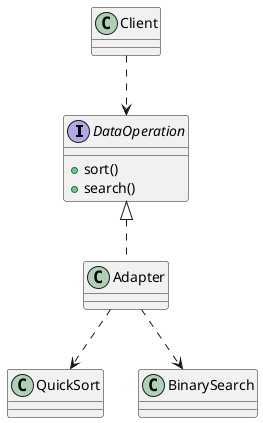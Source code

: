 @startuml

interface DataOperation{
    +sort()
    +search()
}

Client ..> DataOperation

DataOperation <|.. Adapter

Adapter ..> QuickSort
Adapter ..> BinarySearch
@enduml

